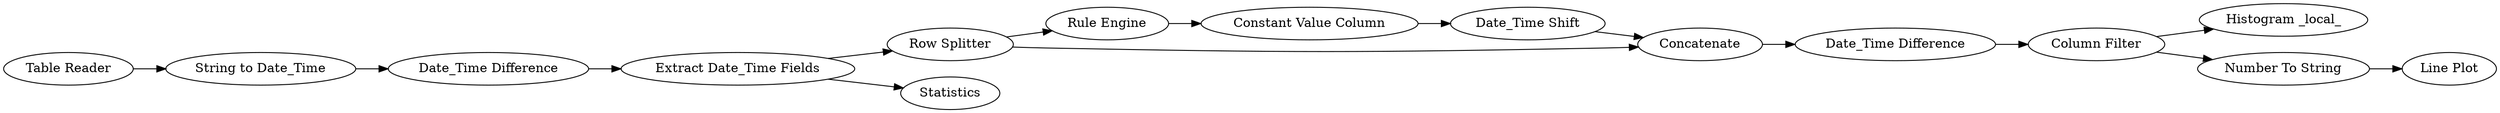 digraph {
	"8412623267855040109_12" [label="Row Splitter"]
	"8412623267855040109_11" [label="Date_Time Shift"]
	"8412623267855040109_22" [label="Line Plot"]
	"8412623267855040109_2" [label="String to Date_Time"]
	"8412623267855040109_17" [label="Date_Time Difference"]
	"8412623267855040109_1" [label="Table Reader"]
	"8412623267855040109_18" [label="Column Filter"]
	"8412623267855040109_10" [label=Statistics]
	"8412623267855040109_13" [label="Rule Engine"]
	"8412623267855040109_14" [label="Constant Value Column"]
	"8412623267855040109_19" [label="Histogram _local_"]
	"8412623267855040109_6" [label="Extract Date_Time Fields"]
	"8412623267855040109_3" [label="Date_Time Difference"]
	"8412623267855040109_20" [label="Number To String"]
	"8412623267855040109_15" [label=Concatenate]
	"8412623267855040109_17" -> "8412623267855040109_18"
	"8412623267855040109_13" -> "8412623267855040109_14"
	"8412623267855040109_11" -> "8412623267855040109_15"
	"8412623267855040109_18" -> "8412623267855040109_19"
	"8412623267855040109_2" -> "8412623267855040109_3"
	"8412623267855040109_12" -> "8412623267855040109_15"
	"8412623267855040109_15" -> "8412623267855040109_17"
	"8412623267855040109_3" -> "8412623267855040109_6"
	"8412623267855040109_20" -> "8412623267855040109_22"
	"8412623267855040109_6" -> "8412623267855040109_12"
	"8412623267855040109_6" -> "8412623267855040109_10"
	"8412623267855040109_14" -> "8412623267855040109_11"
	"8412623267855040109_1" -> "8412623267855040109_2"
	"8412623267855040109_12" -> "8412623267855040109_13"
	"8412623267855040109_18" -> "8412623267855040109_20"
	rankdir=LR
}
